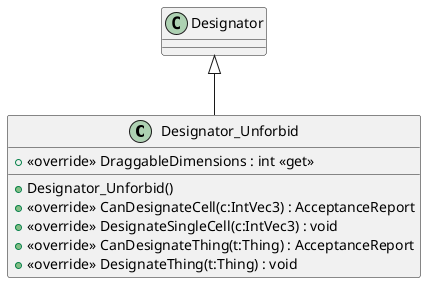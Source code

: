 @startuml
class Designator_Unforbid {
    + <<override>> DraggableDimensions : int <<get>>
    + Designator_Unforbid()
    + <<override>> CanDesignateCell(c:IntVec3) : AcceptanceReport
    + <<override>> DesignateSingleCell(c:IntVec3) : void
    + <<override>> CanDesignateThing(t:Thing) : AcceptanceReport
    + <<override>> DesignateThing(t:Thing) : void
}
Designator <|-- Designator_Unforbid
@enduml
